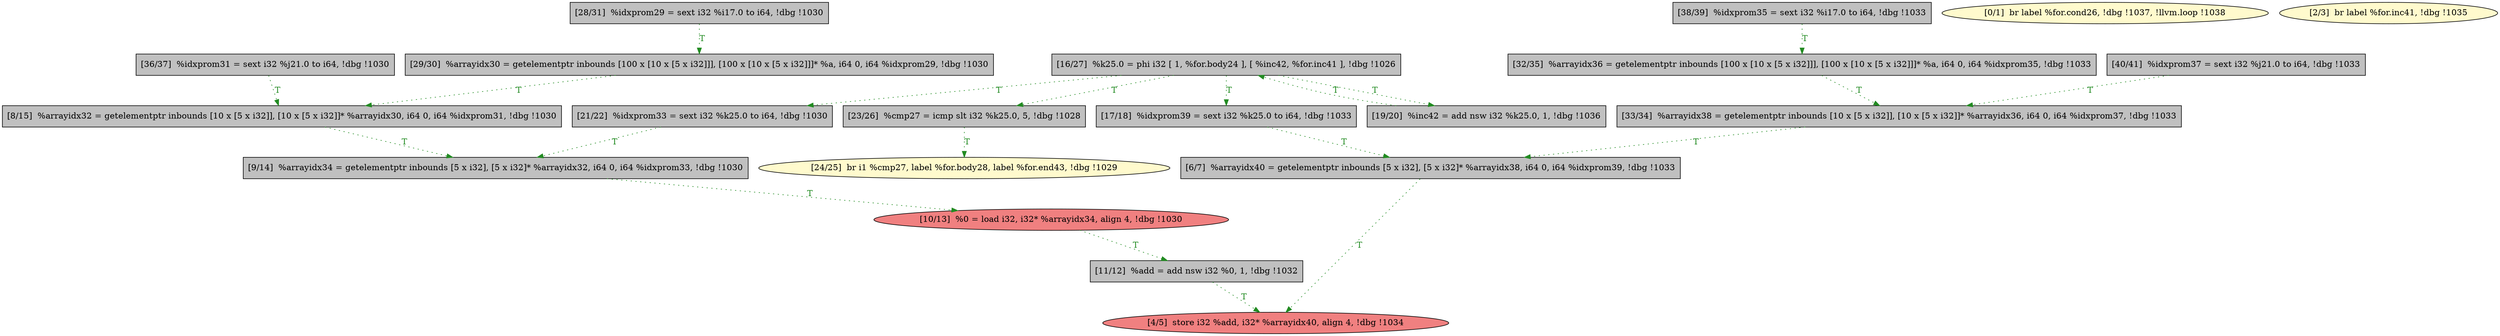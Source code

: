 
digraph G {


node712 [fillcolor=grey,label="[40/41]  %idxprom37 = sext i32 %j21.0 to i64, !dbg !1033",shape=rectangle,style=filled ]
node711 [fillcolor=grey,label="[38/39]  %idxprom35 = sext i32 %i17.0 to i64, !dbg !1033",shape=rectangle,style=filled ]
node710 [fillcolor=grey,label="[11/12]  %add = add nsw i32 %0, 1, !dbg !1032",shape=rectangle,style=filled ]
node699 [fillcolor=grey,label="[16/27]  %k25.0 = phi i32 [ 1, %for.body24 ], [ %inc42, %for.inc41 ], !dbg !1026",shape=rectangle,style=filled ]
node698 [fillcolor=grey,label="[8/15]  %arrayidx32 = getelementptr inbounds [10 x [5 x i32]], [10 x [5 x i32]]* %arrayidx30, i64 0, i64 %idxprom31, !dbg !1030",shape=rectangle,style=filled ]
node714 [fillcolor=grey,label="[33/34]  %arrayidx38 = getelementptr inbounds [10 x [5 x i32]], [10 x [5 x i32]]* %arrayidx36, i64 0, i64 %idxprom37, !dbg !1033",shape=rectangle,style=filled ]
node694 [fillcolor=lemonchiffon,label="[0/1]  br label %for.cond26, !dbg !1037, !llvm.loop !1038",shape=ellipse,style=filled ]
node697 [fillcolor=grey,label="[6/7]  %arrayidx40 = getelementptr inbounds [5 x i32], [5 x i32]* %arrayidx38, i64 0, i64 %idxprom39, !dbg !1033",shape=rectangle,style=filled ]
node705 [fillcolor=grey,label="[21/22]  %idxprom33 = sext i32 %k25.0 to i64, !dbg !1030",shape=rectangle,style=filled ]
node704 [fillcolor=grey,label="[32/35]  %arrayidx36 = getelementptr inbounds [100 x [10 x [5 x i32]]], [100 x [10 x [5 x i32]]]* %a, i64 0, i64 %idxprom35, !dbg !1033",shape=rectangle,style=filled ]
node713 [fillcolor=grey,label="[29/30]  %arrayidx30 = getelementptr inbounds [100 x [10 x [5 x i32]]], [100 x [10 x [5 x i32]]]* %a, i64 0, i64 %idxprom29, !dbg !1030",shape=rectangle,style=filled ]
node695 [fillcolor=lemonchiffon,label="[2/3]  br label %for.inc41, !dbg !1035",shape=ellipse,style=filled ]
node700 [fillcolor=grey,label="[9/14]  %arrayidx34 = getelementptr inbounds [5 x i32], [5 x i32]* %arrayidx32, i64 0, i64 %idxprom33, !dbg !1030",shape=rectangle,style=filled ]
node696 [fillcolor=lightcoral,label="[4/5]  store i32 %add, i32* %arrayidx40, align 4, !dbg !1034",shape=ellipse,style=filled ]
node701 [fillcolor=grey,label="[28/31]  %idxprom29 = sext i32 %i17.0 to i64, !dbg !1030",shape=rectangle,style=filled ]
node702 [fillcolor=grey,label="[19/20]  %inc42 = add nsw i32 %k25.0, 1, !dbg !1036",shape=rectangle,style=filled ]
node706 [fillcolor=lightcoral,label="[10/13]  %0 = load i32, i32* %arrayidx34, align 4, !dbg !1030",shape=ellipse,style=filled ]
node708 [fillcolor=grey,label="[17/18]  %idxprom39 = sext i32 %k25.0 to i64, !dbg !1033",shape=rectangle,style=filled ]
node703 [fillcolor=grey,label="[23/26]  %cmp27 = icmp slt i32 %k25.0, 5, !dbg !1028",shape=rectangle,style=filled ]
node707 [fillcolor=grey,label="[36/37]  %idxprom31 = sext i32 %j21.0 to i64, !dbg !1030",shape=rectangle,style=filled ]
node709 [fillcolor=lemonchiffon,label="[24/25]  br i1 %cmp27, label %for.body28, label %for.end43, !dbg !1029",shape=ellipse,style=filled ]

node707->node698 [style=dotted,color=forestgreen,label="T",fontcolor=forestgreen ]
node699->node708 [style=dotted,color=forestgreen,label="T",fontcolor=forestgreen ]
node704->node714 [style=dotted,color=forestgreen,label="T",fontcolor=forestgreen ]
node711->node704 [style=dotted,color=forestgreen,label="T",fontcolor=forestgreen ]
node713->node698 [style=dotted,color=forestgreen,label="T",fontcolor=forestgreen ]
node705->node700 [style=dotted,color=forestgreen,label="T",fontcolor=forestgreen ]
node699->node703 [style=dotted,color=forestgreen,label="T",fontcolor=forestgreen ]
node712->node714 [style=dotted,color=forestgreen,label="T",fontcolor=forestgreen ]
node699->node702 [style=dotted,color=forestgreen,label="T",fontcolor=forestgreen ]
node698->node700 [style=dotted,color=forestgreen,label="T",fontcolor=forestgreen ]
node701->node713 [style=dotted,color=forestgreen,label="T",fontcolor=forestgreen ]
node699->node705 [style=dotted,color=forestgreen,label="T",fontcolor=forestgreen ]
node708->node697 [style=dotted,color=forestgreen,label="T",fontcolor=forestgreen ]
node703->node709 [style=dotted,color=forestgreen,label="T",fontcolor=forestgreen ]
node714->node697 [style=dotted,color=forestgreen,label="T",fontcolor=forestgreen ]
node700->node706 [style=dotted,color=forestgreen,label="T",fontcolor=forestgreen ]
node697->node696 [style=dotted,color=forestgreen,label="T",fontcolor=forestgreen ]
node710->node696 [style=dotted,color=forestgreen,label="T",fontcolor=forestgreen ]
node706->node710 [style=dotted,color=forestgreen,label="T",fontcolor=forestgreen ]
node702->node699 [style=dotted,color=forestgreen,label="T",fontcolor=forestgreen ]


}
